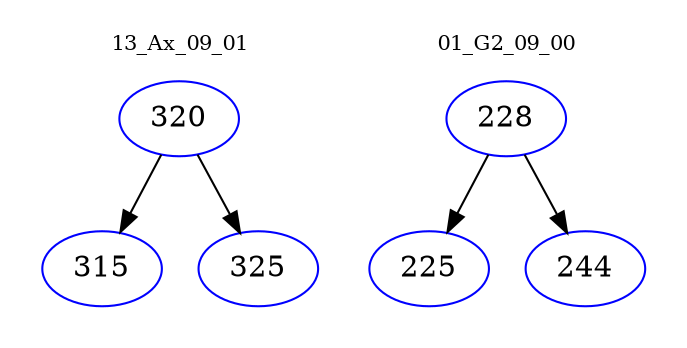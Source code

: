 digraph{
subgraph cluster_0 {
color = white
label = "13_Ax_09_01";
fontsize=10;
T0_320 [label="320", color="blue"]
T0_320 -> T0_315 [color="black"]
T0_315 [label="315", color="blue"]
T0_320 -> T0_325 [color="black"]
T0_325 [label="325", color="blue"]
}
subgraph cluster_1 {
color = white
label = "01_G2_09_00";
fontsize=10;
T1_228 [label="228", color="blue"]
T1_228 -> T1_225 [color="black"]
T1_225 [label="225", color="blue"]
T1_228 -> T1_244 [color="black"]
T1_244 [label="244", color="blue"]
}
}
